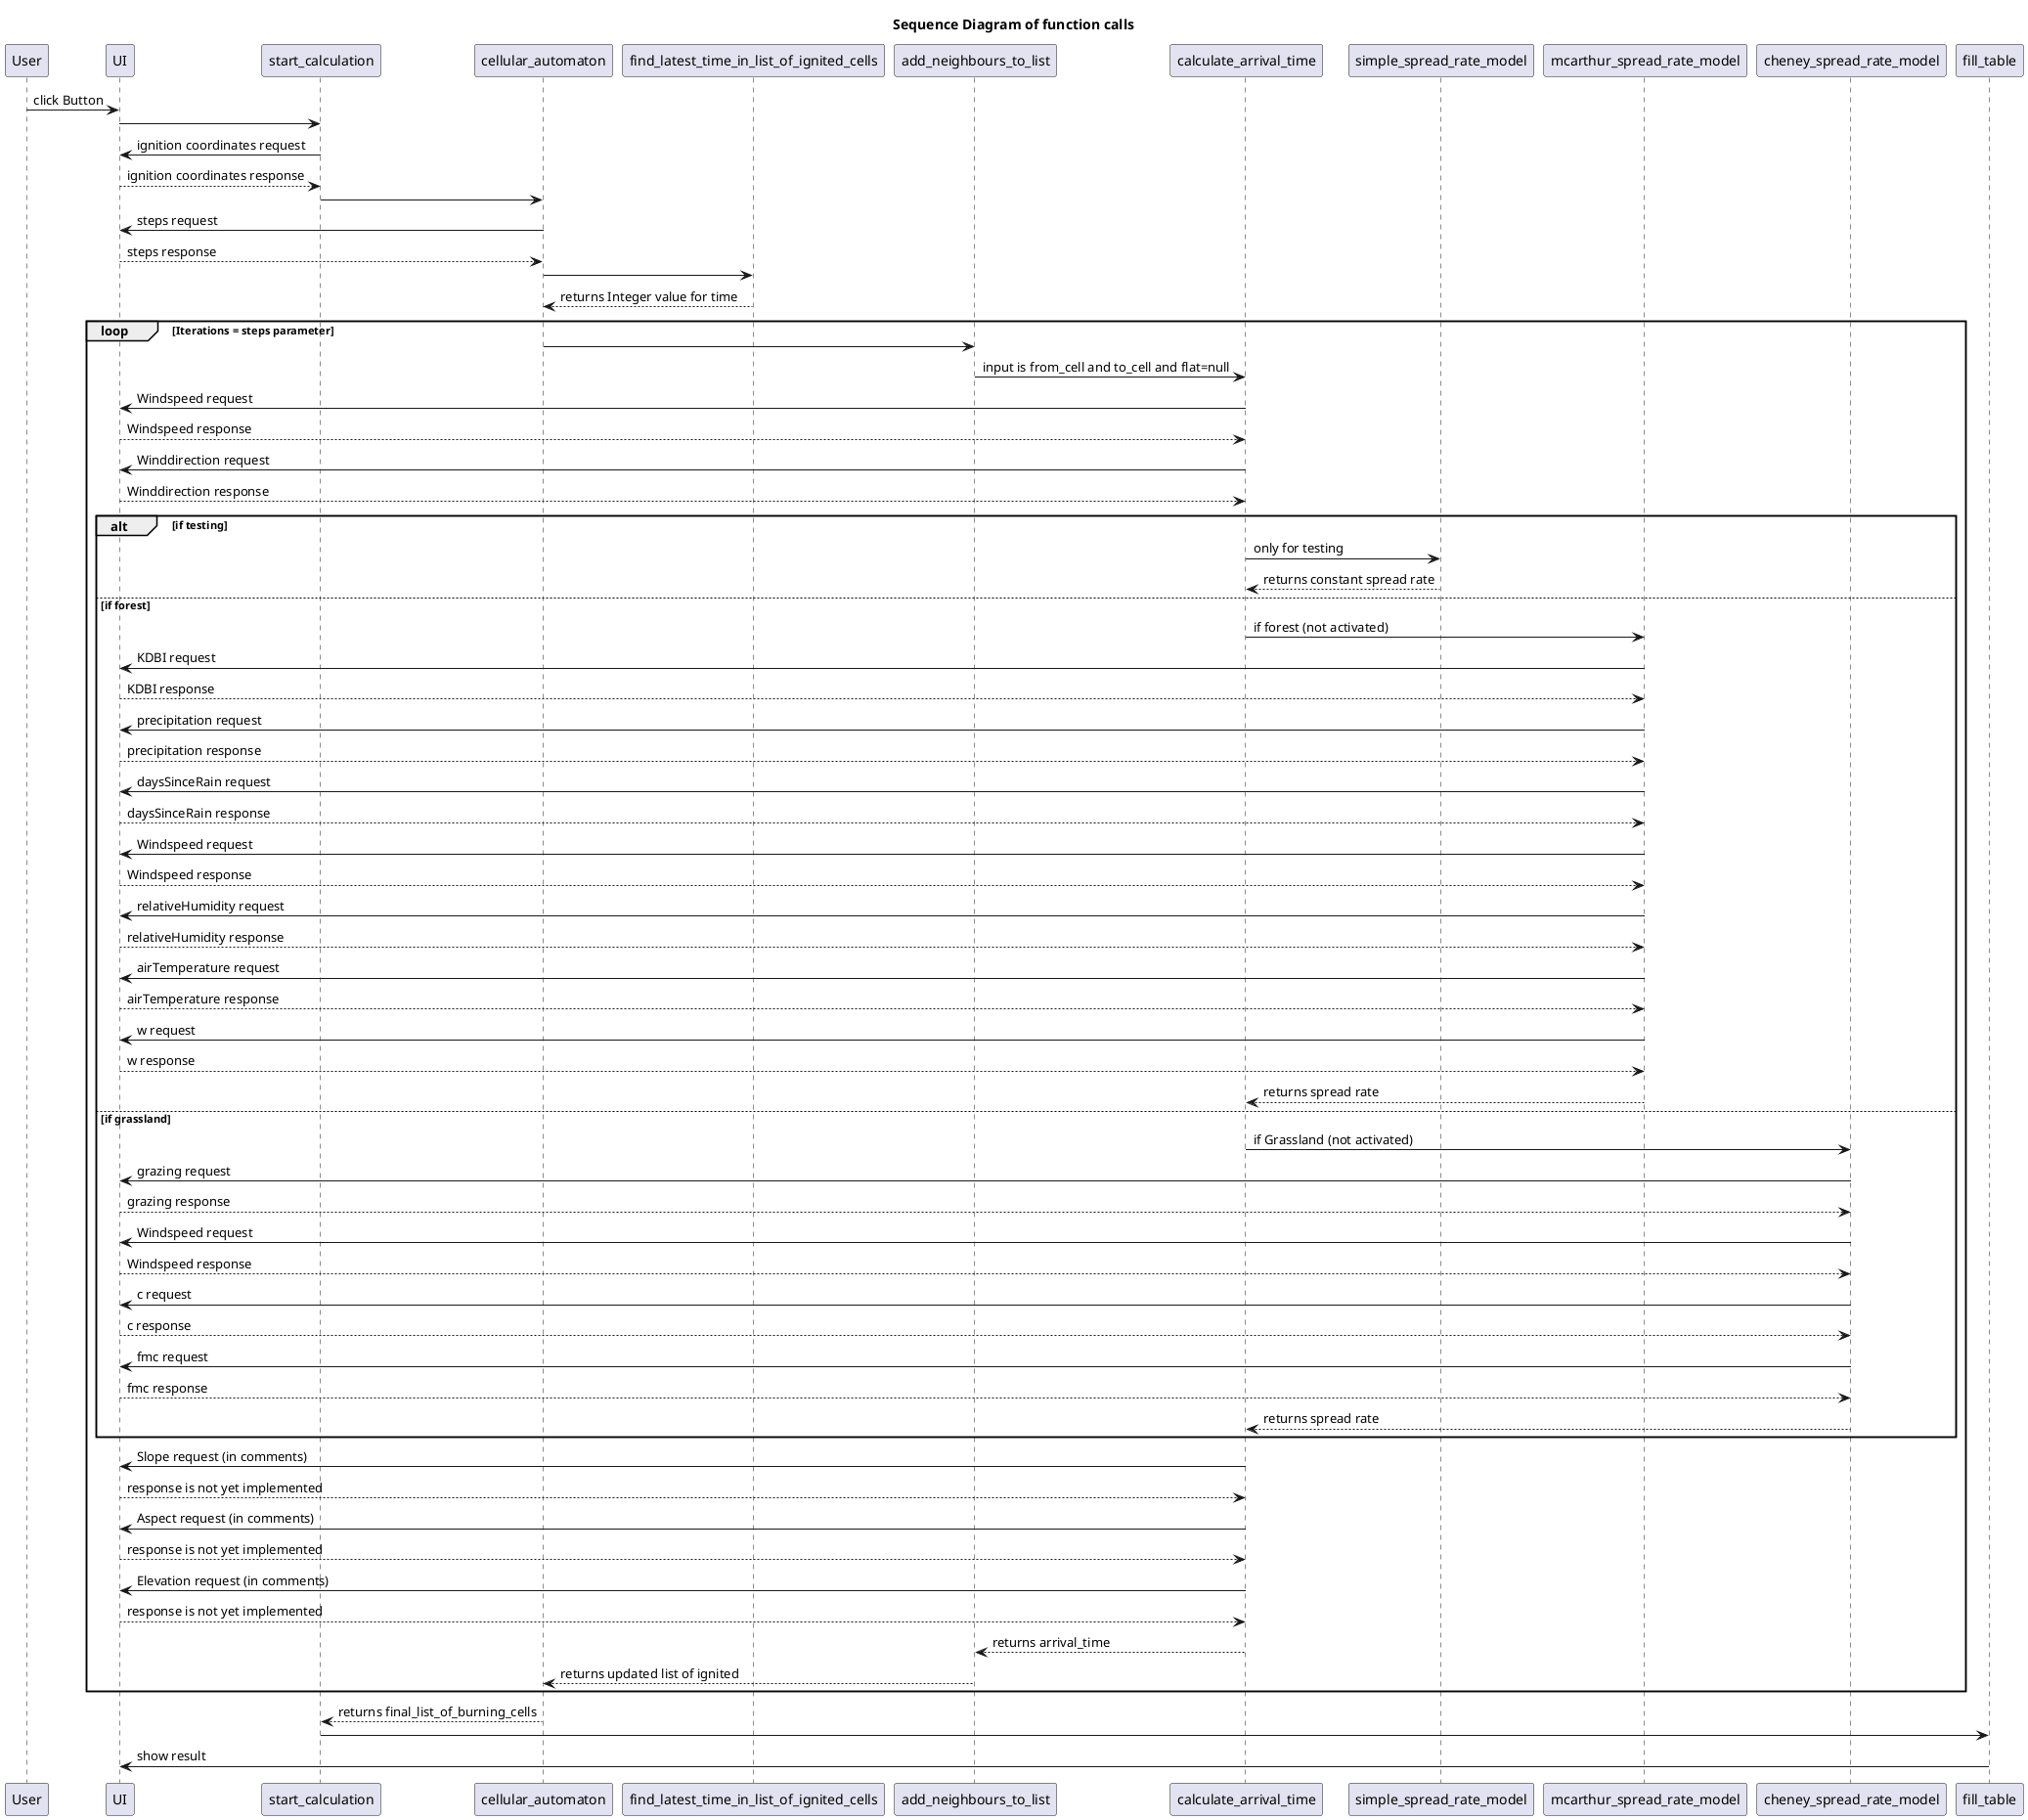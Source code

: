 @startuml
'skinparam backgroundColor #EEEBDC

/'
use for testing plantUML:
https://www.plantuml.com/plantuml/uml
'/
Title Sequence Diagram of function calls

User -> UI: click Button
UI -> start_calculation
start_calculation -> UI: ignition coordinates request
start_calculation <-- UI: ignition coordinates response
start_calculation -> cellular_automaton

cellular_automaton -> UI: steps request
cellular_automaton <-- UI: steps response
cellular_automaton -> find_latest_time_in_list_of_ignited_cells
cellular_automaton <-- find_latest_time_in_list_of_ignited_cells: returns Integer value for time

loop Iterations = steps parameter

cellular_automaton -> add_neighbours_to_list

add_neighbours_to_list -> calculate_arrival_time: input is from_cell and to_cell and flat=null 


calculate_arrival_time -> UI: Windspeed request
calculate_arrival_time <-- UI: Windspeed response
calculate_arrival_time -> UI: Winddirection request
calculate_arrival_time <-- UI: Winddirection response
alt if testing
calculate_arrival_time -> simple_spread_rate_model: only for testing
calculate_arrival_time <-- simple_spread_rate_model: returns constant spread rate
else if forest
calculate_arrival_time -> mcarthur_spread_rate_model: if forest (not activated)
mcarthur_spread_rate_model -> UI: KDBI request
mcarthur_spread_rate_model <-- UI: KDBI response
mcarthur_spread_rate_model -> UI: precipitation request
mcarthur_spread_rate_model <-- UI: precipitation response
mcarthur_spread_rate_model -> UI: daysSinceRain request
mcarthur_spread_rate_model <-- UI: daysSinceRain response
mcarthur_spread_rate_model -> UI: Windspeed request
mcarthur_spread_rate_model <-- UI: Windspeed response
mcarthur_spread_rate_model -> UI: relativeHumidity request
mcarthur_spread_rate_model <-- UI: relativeHumidity response
mcarthur_spread_rate_model -> UI: airTemperature request
mcarthur_spread_rate_model <-- UI: airTemperature response
mcarthur_spread_rate_model -> UI: w request
mcarthur_spread_rate_model <-- UI: w response
calculate_arrival_time <-- mcarthur_spread_rate_model: returns spread rate
else if grassland
calculate_arrival_time -> cheney_spread_rate_model: if Grassland (not activated)
cheney_spread_rate_model -> UI: grazing request
cheney_spread_rate_model <-- UI: grazing response
cheney_spread_rate_model -> UI: Windspeed request
cheney_spread_rate_model <-- UI: Windspeed response
cheney_spread_rate_model -> UI: c request
cheney_spread_rate_model <-- UI: c response
cheney_spread_rate_model -> UI: fmc request
cheney_spread_rate_model <-- UI: fmc response
calculate_arrival_time <-- cheney_spread_rate_model: returns spread rate
end
calculate_arrival_time -> UI: Slope request (in comments)
calculate_arrival_time <-- UI: response is not yet implemented
calculate_arrival_time -> UI: Aspect request (in comments)
calculate_arrival_time <-- UI: response is not yet implemented
calculate_arrival_time -> UI: Elevation request (in comments)
calculate_arrival_time <-- UI: response is not yet implemented


add_neighbours_to_list <-- calculate_arrival_time: returns arrival_time


cellular_automaton <-- add_neighbours_to_list: returns updated list of ignited 
end



start_calculation <-- cellular_automaton: returns final_list_of_burning_cells


start_calculation -> fill_table
fill_table -> UI: show result
@enduml